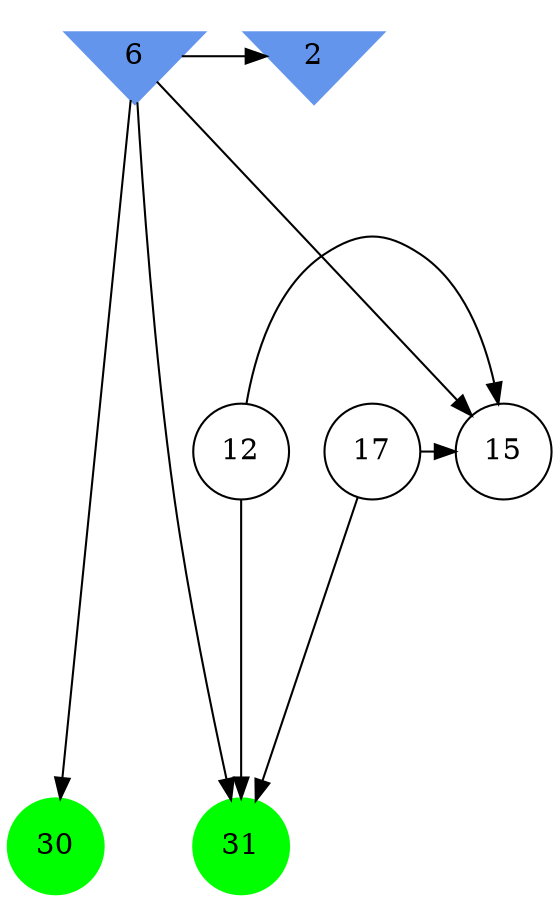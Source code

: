 digraph brain {
	ranksep=2.0;
	2 [shape=invtriangle,style=filled,color=cornflowerblue];
	6 [shape=invtriangle,style=filled,color=cornflowerblue];
	12 [shape=circle,color=black];
	15 [shape=circle,color=black];
	17 [shape=circle,color=black];
	30 [shape=circle,style=filled,color=green];
	31 [shape=circle,style=filled,color=green];
	6	->	2;
	6	->	30;
	6	->	31;
	6	->	15;
	17	->	31;
	17	->	15;
	12	->	31;
	12	->	15;
	{ rank=same; 2; 6; }
	{ rank=same; 12; 15; 17; }
	{ rank=same; 30; 31; }
}
